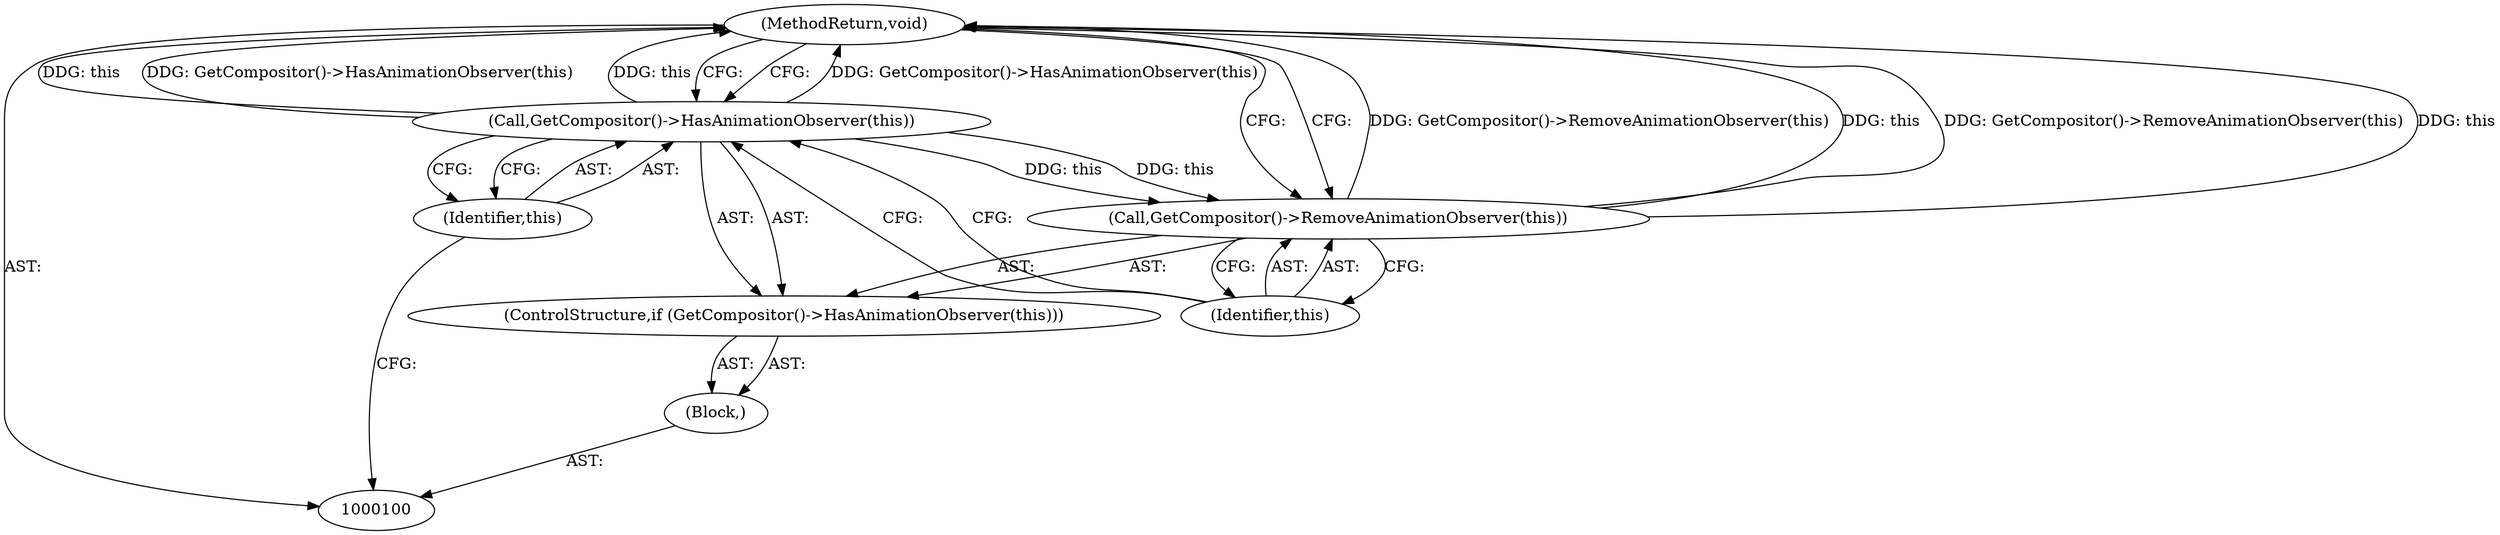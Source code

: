 digraph "1_Chrome_4698aea3e347d67c817d7acebd16054b9f763cfb_0" {
"1000107" [label="(MethodReturn,void)"];
"1000101" [label="(Block,)"];
"1000102" [label="(ControlStructure,if (GetCompositor()->HasAnimationObserver(this)))"];
"1000104" [label="(Identifier,this)"];
"1000103" [label="(Call,GetCompositor()->HasAnimationObserver(this))"];
"1000106" [label="(Identifier,this)"];
"1000105" [label="(Call,GetCompositor()->RemoveAnimationObserver(this))"];
"1000107" -> "1000100"  [label="AST: "];
"1000107" -> "1000105"  [label="CFG: "];
"1000107" -> "1000103"  [label="CFG: "];
"1000105" -> "1000107"  [label="DDG: GetCompositor()->RemoveAnimationObserver(this)"];
"1000105" -> "1000107"  [label="DDG: this"];
"1000103" -> "1000107"  [label="DDG: GetCompositor()->HasAnimationObserver(this)"];
"1000103" -> "1000107"  [label="DDG: this"];
"1000101" -> "1000100"  [label="AST: "];
"1000102" -> "1000101"  [label="AST: "];
"1000102" -> "1000101"  [label="AST: "];
"1000103" -> "1000102"  [label="AST: "];
"1000105" -> "1000102"  [label="AST: "];
"1000104" -> "1000103"  [label="AST: "];
"1000104" -> "1000100"  [label="CFG: "];
"1000103" -> "1000104"  [label="CFG: "];
"1000103" -> "1000102"  [label="AST: "];
"1000103" -> "1000104"  [label="CFG: "];
"1000104" -> "1000103"  [label="AST: "];
"1000106" -> "1000103"  [label="CFG: "];
"1000107" -> "1000103"  [label="CFG: "];
"1000103" -> "1000107"  [label="DDG: GetCompositor()->HasAnimationObserver(this)"];
"1000103" -> "1000107"  [label="DDG: this"];
"1000103" -> "1000105"  [label="DDG: this"];
"1000106" -> "1000105"  [label="AST: "];
"1000106" -> "1000103"  [label="CFG: "];
"1000105" -> "1000106"  [label="CFG: "];
"1000105" -> "1000102"  [label="AST: "];
"1000105" -> "1000106"  [label="CFG: "];
"1000106" -> "1000105"  [label="AST: "];
"1000107" -> "1000105"  [label="CFG: "];
"1000105" -> "1000107"  [label="DDG: GetCompositor()->RemoveAnimationObserver(this)"];
"1000105" -> "1000107"  [label="DDG: this"];
"1000103" -> "1000105"  [label="DDG: this"];
}
